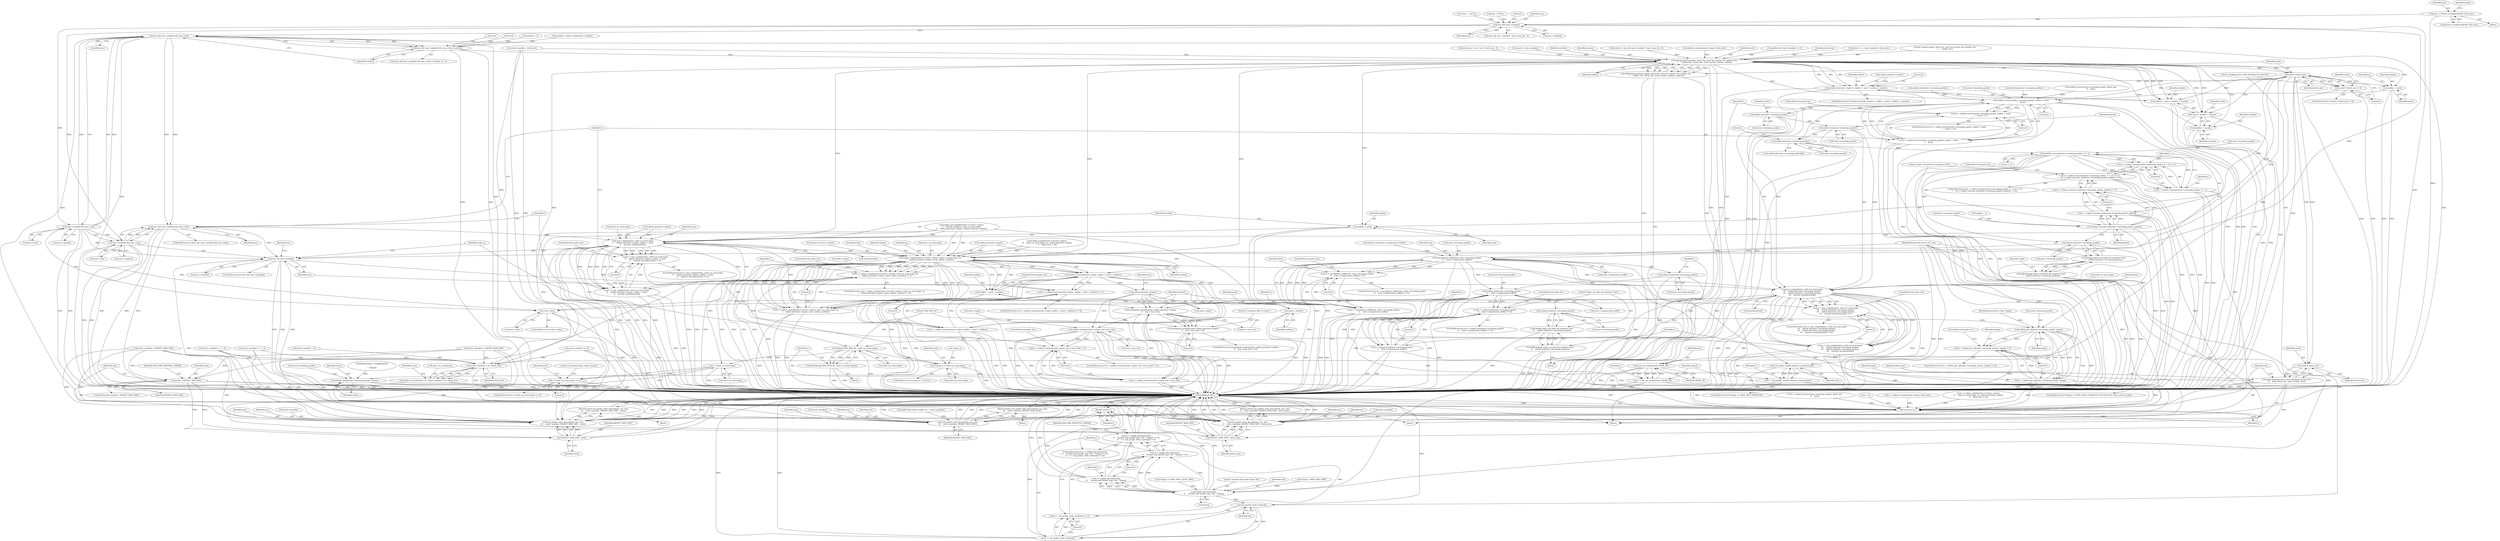 digraph "0_mindrot_2fecfd486bdba9f51b3a789277bb0733ca36e1c0@array" {
"1000177" [label="(Call,mac  = &state->newkeys[MODE_IN]->mac)"];
"1000212" [label="(Call,mac && mac->enabled)"];
"1000233" [label="(Call,mac && mac->enabled && mac->etm)"];
"1000232" [label="(Call,(mac && mac->enabled && mac->etm) || authlen)"];
"1000473" [label="(Call,debug(\"partial packet: block %d, need %d, maclen %d, authlen %d,\"\n\t    \" aadlen %d\", block_size, need, maclen, authlen, aadlen))"];
"1000472" [label="(Call,DBG(debug(\"partial packet: block %d, need %d, maclen %d, authlen %d,\"\n\t    \" aadlen %d\", block_size, need, maclen, authlen, aadlen)))"];
"1000482" [label="(Call,need % block_size)"];
"1000481" [label="(Call,need % block_size != 0)"];
"1000491" [label="(Call,need % block_size)"];
"1000487" [label="(Call,logit(\"padding error: need %d block %d mod %d\",\n\t\t    need, block_size, need % block_size))"];
"1000502" [label="(Call,PACKET_MAX_SIZE - block_size)"];
"1000495" [label="(Call,ssh_packet_start_discard(ssh, enc, mac,\n\t\t    state->packlen, PACKET_MAX_SIZE - block_size))"];
"1000494" [label="(Return,return ssh_packet_start_discard(ssh, enc, mac,\n\t\t    state->packlen, PACKET_MAX_SIZE - block_size);)"];
"1000506" [label="(Call,sshbuf_len(state->input) < aadlen + need + authlen + maclen)"];
"1000511" [label="(Call,aadlen + need + authlen + maclen)"];
"1000513" [label="(Call,need + authlen + maclen)"];
"1000543" [label="(Call,mac_compute(mac, state->p_read.seqnr,\n\t\t    sshbuf_ptr(state->input), aadlen + need,\n\t\t    macbuf, sizeof(macbuf)))"];
"1000540" [label="(Call,(r = mac_compute(mac, state->p_read.seqnr,\n\t\t    sshbuf_ptr(state->input), aadlen + need,\n\t\t    macbuf, sizeof(macbuf))) != 0)"];
"1000541" [label="(Call,r = mac_compute(mac, state->p_read.seqnr,\n\t\t    sshbuf_ptr(state->input), aadlen + need,\n\t\t    macbuf, sizeof(macbuf)))"];
"1000974" [label="(Return,return r;)"];
"1000581" [label="(Call,cipher_crypt(&state->receive_context, state->p_read.seqnr, cp,\n\t    sshbuf_ptr(state->input), need, aadlen, authlen))"];
"1000578" [label="(Call,(r = cipher_crypt(&state->receive_context, state->p_read.seqnr, cp,\n\t    sshbuf_ptr(state->input), need, aadlen, authlen)) != 0)"];
"1000579" [label="(Call,r = cipher_crypt(&state->receive_context, state->p_read.seqnr, cp,\n\t    sshbuf_ptr(state->input), need, aadlen, authlen))"];
"1000605" [label="(Call,sshbuf_consume(state->input, aadlen + need + authlen))"];
"1000602" [label="(Call,(r = sshbuf_consume(state->input, aadlen + need + authlen)) != 0)"];
"1000603" [label="(Call,r = sshbuf_consume(state->input, aadlen + need + authlen))"];
"1000656" [label="(Call,sshbuf_ptr(state->input))"];
"1000654" [label="(Call,timingsafe_bcmp(macbuf, sshbuf_ptr(state->input),\n\t\t    mac->mac_len))"];
"1000653" [label="(Call,timingsafe_bcmp(macbuf, sshbuf_ptr(state->input),\n\t\t    mac->mac_len) != 0)"];
"1000696" [label="(Call,sshbuf_consume(state->input, mac->mac_len))"];
"1000693" [label="(Call,(r = sshbuf_consume(state->input, mac->mac_len)) != 0)"];
"1000694" [label="(Call,r = sshbuf_consume(state->input, mac->mac_len))"];
"1000609" [label="(Call,aadlen + need + authlen)"];
"1000611" [label="(Call,need + authlen)"];
"1000632" [label="(Call,mac_compute(mac, state->p_read.seqnr,\n\t\t\t    sshbuf_ptr(state->incoming_packet),\n\t\t\t    sshbuf_len(state->incoming_packet),\n\t\t\t    macbuf, sizeof(macbuf)))"];
"1000629" [label="(Call,(r = mac_compute(mac, state->p_read.seqnr,\n\t\t\t    sshbuf_ptr(state->incoming_packet),\n\t\t\t    sshbuf_len(state->incoming_packet),\n\t\t\t    macbuf, sizeof(macbuf))) != 0)"];
"1000630" [label="(Call,r = mac_compute(mac, state->p_read.seqnr,\n\t\t\t    sshbuf_ptr(state->incoming_packet),\n\t\t\t    sshbuf_len(state->incoming_packet),\n\t\t\t    macbuf, sizeof(macbuf)))"];
"1000674" [label="(Call,ssh_packet_start_discard(ssh, enc, mac,\n\t\t\t    state->packlen, PACKET_MAX_SIZE - need))"];
"1000673" [label="(Return,return ssh_packet_start_discard(ssh, enc, mac,\n\t\t\t    state->packlen, PACKET_MAX_SIZE - need);)"];
"1000685" [label="(Call,debug(\"MAC #%d ok\", state->p_read.seqnr))"];
"1000684" [label="(Call,DBG(debug(\"MAC #%d ok\", state->p_read.seqnr)))"];
"1000709" [label="(Call,*seqnr_p = state->p_read.seqnr)"];
"1000719" [label="(Call,++state->p_read.seqnr)"];
"1000718" [label="(Call,++state->p_read.seqnr == 0)"];
"1000668" [label="(Call,need > PACKET_MAX_SIZE)"];
"1000681" [label="(Call,PACKET_MAX_SIZE - need)"];
"1000617" [label="(Call,mac && mac->enabled)"];
"1000554" [label="(Call,aadlen + need)"];
"1000566" [label="(Call,sshbuf_reserve(state->incoming_packet, aadlen + need,\n\t    &cp))"];
"1000563" [label="(Call,(r = sshbuf_reserve(state->incoming_packet, aadlen + need,\n\t    &cp)) != 0)"];
"1000564" [label="(Call,r = sshbuf_reserve(state->incoming_packet, aadlen + need,\n\t    &cp))"];
"1000639" [label="(Call,sshbuf_ptr(state->incoming_packet))"];
"1000643" [label="(Call,sshbuf_len(state->incoming_packet))"];
"1000773" [label="(Call,sshbuf_ptr(state->incoming_packet))"];
"1000812" [label="(Call,sshbuf_consume(state->incoming_packet, 4 + 1))"];
"1000809" [label="(Call,(r = sshbuf_consume(state->incoming_packet, 4 + 1)) != 0)"];
"1000808" [label="(Call,(r = sshbuf_consume(state->incoming_packet, 4 + 1)) != 0 ||\n\t    ((r = sshbuf_consume_end(state->incoming_packet, padlen)) != 0))"];
"1000810" [label="(Call,r = sshbuf_consume(state->incoming_packet, 4 + 1))"];
"1000823" [label="(Call,sshbuf_consume_end(state->incoming_packet, padlen))"];
"1000820" [label="(Call,(r = sshbuf_consume_end(state->incoming_packet, padlen)) != 0)"];
"1000821" [label="(Call,r = sshbuf_consume_end(state->incoming_packet, padlen))"];
"1000833" [label="(Call,sshbuf_len(state->incoming_packet))"];
"1000831" [label="(Call,debug(\"input: len before de-compress %zd\",\n\t    sshbuf_len(state->incoming_packet)))"];
"1000830" [label="(Call,DBG(debug(\"input: len before de-compress %zd\",\n\t    sshbuf_len(state->incoming_packet))))"];
"1000852" [label="(Call,uncompress_buffer(ssh, state->incoming_packet,\n\t\t    state->compression_buffer))"];
"1000849" [label="(Call,(r = uncompress_buffer(ssh, state->incoming_packet,\n\t\t    state->compression_buffer)) != 0)"];
"1000850" [label="(Call,r = uncompress_buffer(ssh, state->incoming_packet,\n\t\t    state->compression_buffer))"];
"1000862" [label="(Call,sshbuf_reset(state->incoming_packet))"];
"1000870" [label="(Call,sshbuf_putb(state->incoming_packet,\n\t\t    state->compression_buffer))"];
"1000867" [label="(Call,(r = sshbuf_putb(state->incoming_packet,\n\t\t    state->compression_buffer)) != 0)"];
"1000868" [label="(Call,r = sshbuf_putb(state->incoming_packet,\n\t\t    state->compression_buffer))"];
"1000882" [label="(Call,sshbuf_len(state->incoming_packet))"];
"1000880" [label="(Call,debug(\"input: len after de-compress %zd\",\n\t\t    sshbuf_len(state->incoming_packet)))"];
"1000879" [label="(Call,DBG(debug(\"input: len after de-compress %zd\",\n\t\t    sshbuf_len(state->incoming_packet))))"];
"1000890" [label="(Call,sshbuf_get_u8(state->incoming_packet, typep))"];
"1000887" [label="(Call,(r = sshbuf_get_u8(state->incoming_packet, typep)) != 0)"];
"1000888" [label="(Call,r = sshbuf_get_u8(state->incoming_packet, typep))"];
"1000963" [label="(Call,sshbuf_dump(state->incoming_packet, stderr))"];
"1000913" [label="(Call,sshpkt_disconnect(ssh,\n\t\t    \"Invalid ssh2 packet type: %d\", *typep))"];
"1000910" [label="(Call,(r = sshpkt_disconnect(ssh,\n\t\t    \"Invalid ssh2 packet type: %d\", *typep)) != 0)"];
"1000909" [label="(Call,(r = sshpkt_disconnect(ssh,\n\t\t    \"Invalid ssh2 packet type: %d\", *typep)) != 0 ||\n\t\t    (r = ssh_packet_write_wait(ssh)) != 0)"];
"1000911" [label="(Call,r = sshpkt_disconnect(ssh,\n\t\t    \"Invalid ssh2 packet type: %d\", *typep))"];
"1000925" [label="(Return,return r;)"];
"1000922" [label="(Call,ssh_packet_write_wait(ssh))"];
"1000919" [label="(Call,(r = ssh_packet_write_wait(ssh)) != 0)"];
"1000920" [label="(Call,r = ssh_packet_write_wait(ssh))"];
"1000936" [label="(Call,ssh_set_newkeys(ssh, MODE_IN))"];
"1000934" [label="(Call,r = ssh_set_newkeys(ssh, MODE_IN))"];
"1000952" [label="(Call,ssh_packet_enable_delayed_compress(ssh))"];
"1000950" [label="(Call,r = ssh_packet_enable_delayed_compress(ssh))"];
"1000570" [label="(Call,aadlen + need)"];
"1000752" [label="(Call,(state->packlen + 4) / block_size)"];
"1000746" [label="(Call,state->p_read.blocks += (state->packlen + 4) / block_size)"];
"1000515" [label="(Call,authlen + maclen)"];
"1000426" [label="(Call,ssh_packet_start_discard(ssh, enc, mac,\n\t\t\t    state->packlen, PACKET_MAX_SIZE))"];
"1000425" [label="(Return,return ssh_packet_start_discard(ssh, enc, mac,\n\t\t\t    state->packlen, PACKET_MAX_SIZE);)"];
"1000529" [label="(Call,mac && mac->enabled && mac->etm)"];
"1000235" [label="(Call,mac->enabled && mac->etm)"];
"1000531" [label="(Call,mac->enabled && mac->etm)"];
"1000624" [label="(Call,!mac->etm)"];
"1000883" [label="(Call,state->incoming_packet)"];
"1000484" [label="(Identifier,block_size)"];
"1000624" [label="(Call,!mac->etm)"];
"1000810" [label="(Call,r = sshbuf_consume(state->incoming_packet, 4 + 1))"];
"1000140" [label="(Call,*mac   = NULL)"];
"1000889" [label="(Identifier,r)"];
"1000613" [label="(Identifier,authlen)"];
"1000692" [label="(ControlStructure,if ((r = sshbuf_consume(state->input, mac->mac_len)) != 0))"];
"1000614" [label="(Literal,0)"];
"1000591" [label="(Identifier,cp)"];
"1000903" [label="(Call,*typep >= SSH2_MSG_LOCAL_MIN)"];
"1000111" [label="(MethodParameterIn,struct ssh *ssh)"];
"1000513" [label="(Call,need + authlen + maclen)"];
"1000824" [label="(Call,state->incoming_packet)"];
"1000831" [label="(Call,debug(\"input: len before de-compress %zd\",\n\t    sshbuf_len(state->incoming_packet)))"];
"1000345" [label="(Call,r = sshbuf_reserve(state->incoming_packet, block_size,\n\t\t    &cp))"];
"1000605" [label="(Call,sshbuf_consume(state->input, aadlen + need + authlen))"];
"1000586" [label="(Call,state->p_read.seqnr)"];
"1000610" [label="(Identifier,aadlen)"];
"1000719" [label="(Call,++state->p_read.seqnr)"];
"1000488" [label="(Literal,\"padding error: need %d block %d mod %d\")"];
"1000543" [label="(Call,mac_compute(mac, state->p_read.seqnr,\n\t\t    sshbuf_ptr(state->input), aadlen + need,\n\t\t    macbuf, sizeof(macbuf)))"];
"1000696" [label="(Call,sshbuf_consume(state->input, mac->mac_len))"];
"1000722" [label="(Identifier,state)"];
"1000579" [label="(Call,r = cipher_crypt(&state->receive_context, state->p_read.seqnr, cp,\n\t    sshbuf_ptr(state->input), need, aadlen, authlen))"];
"1000514" [label="(Identifier,need)"];
"1000951" [label="(Identifier,r)"];
"1000391" [label="(Call,state->packlen < 1 + 4)"];
"1000922" [label="(Call,ssh_packet_write_wait(ssh))"];
"1000555" [label="(Identifier,aadlen)"];
"1000952" [label="(Call,ssh_packet_enable_delayed_compress(ssh))"];
"1000772" [label="(Call,sshbuf_ptr(state->incoming_packet)[4])"];
"1000674" [label="(Call,ssh_packet_start_discard(ssh, enc, mac,\n\t\t\t    state->packlen, PACKET_MAX_SIZE - need))"];
"1000558" [label="(Call,sizeof(macbuf))"];
"1000783" [label="(Call,padlen < 4)"];
"1000936" [label="(Call,ssh_set_newkeys(ssh, MODE_IN))"];
"1000657" [label="(Call,state->input)"];
"1000717" [label="(ControlStructure,if (++state->p_read.seqnr == 0))"];
"1000532" [label="(Call,mac->enabled)"];
"1000489" [label="(Identifier,need)"];
"1000633" [label="(Identifier,mac)"];
"1000678" [label="(Call,state->packlen)"];
"1000725" [label="(Literal,0)"];
"1000823" [label="(Call,sshbuf_consume_end(state->incoming_packet, padlen))"];
"1000695" [label="(Identifier,r)"];
"1000896" [label="(ControlStructure,goto out;)"];
"1000565" [label="(Identifier,r)"];
"1000832" [label="(Literal,\"input: len before de-compress %zd\")"];
"1000504" [label="(Identifier,block_size)"];
"1000853" [label="(Identifier,ssh)"];
"1000206" [label="(Call,mac = NULL)"];
"1000494" [label="(Return,return ssh_packet_start_discard(ssh, enc, mac,\n\t\t    state->packlen, PACKET_MAX_SIZE - block_size);)"];
"1000498" [label="(Identifier,mac)"];
"1000580" [label="(Identifier,r)"];
"1000937" [label="(Identifier,ssh)"];
"1000718" [label="(Call,++state->p_read.seqnr == 0)"];
"1000758" [label="(Identifier,block_size)"];
"1000617" [label="(Call,mac && mac->enabled)"];
"1000928" [label="(Identifier,SSH_ERR_PROTOCOL_ERROR)"];
"1000664" [label="(Block,)"];
"1000611" [label="(Call,need + authlen)"];
"1000506" [label="(Call,sshbuf_len(state->input) < aadlen + need + authlen + maclen)"];
"1000693" [label="(Call,(r = sshbuf_consume(state->input, mac->mac_len)) != 0)"];
"1000816" [label="(Call,4 + 1)"];
"1000529" [label="(Call,mac && mac->enabled && mac->etm)"];
"1000480" [label="(ControlStructure,if (need % block_size != 0))"];
"1000681" [label="(Call,PACKET_MAX_SIZE - need)"];
"1000877" [label="(Literal,0)"];
"1000869" [label="(Identifier,r)"];
"1000871" [label="(Call,state->incoming_packet)"];
"1000895" [label="(Literal,0)"];
"1000667" [label="(ControlStructure,if (need > PACKET_MAX_SIZE))"];
"1000777" [label="(Literal,4)"];
"1000874" [label="(Call,state->compression_buffer)"];
"1000733" [label="(Identifier,state)"];
"1000632" [label="(Call,mac_compute(mac, state->p_read.seqnr,\n\t\t\t    sshbuf_ptr(state->incoming_packet),\n\t\t\t    sshbuf_len(state->incoming_packet),\n\t\t\t    macbuf, sizeof(macbuf)))"];
"1000290" [label="(Call,state->packlen > PACKET_MAX_SIZE)"];
"1000629" [label="(Call,(r = mac_compute(mac, state->p_read.seqnr,\n\t\t\t    sshbuf_ptr(state->incoming_packet),\n\t\t\t    sshbuf_len(state->incoming_packet),\n\t\t\t    macbuf, sizeof(macbuf))) != 0)"];
"1000663" [label="(Literal,0)"];
"1000574" [label="(Identifier,cp)"];
"1000429" [label="(Identifier,mac)"];
"1000753" [label="(Call,state->packlen + 4)"];
"1000677" [label="(Identifier,mac)"];
"1000521" [label="(Identifier,stderr)"];
"1000535" [label="(Call,mac->etm)"];
"1000915" [label="(Literal,\"Invalid ssh2 packet type: %d\")"];
"1000592" [label="(Call,sshbuf_ptr(state->input))"];
"1000822" [label="(Identifier,r)"];
"1000707" [label="(Identifier,seqnr_p)"];
"1000919" [label="(Call,(r = ssh_packet_write_wait(ssh)) != 0)"];
"1000179" [label="(Call,&state->newkeys[MODE_IN]->mac)"];
"1000854" [label="(Call,state->incoming_packet)"];
"1000244" [label="(Literal,0)"];
"1000811" [label="(Identifier,r)"];
"1000640" [label="(Call,state->incoming_packet)"];
"1000687" [label="(Call,state->p_read.seqnr)"];
"1000570" [label="(Call,aadlen + need)"];
"1000456" [label="(Call,need = state->packlen)"];
"1000813" [label="(Call,state->incoming_packet)"];
"1000478" [label="(Identifier,authlen)"];
"1000812" [label="(Call,sshbuf_consume(state->incoming_packet, 4 + 1))"];
"1000541" [label="(Call,r = mac_compute(mac, state->p_read.seqnr,\n\t\t    sshbuf_ptr(state->input), aadlen + need,\n\t\t    macbuf, sizeof(macbuf)))"];
"1000571" [label="(Identifier,aadlen)"];
"1000239" [label="(Call,mac->etm)"];
"1000886" [label="(ControlStructure,if ((r = sshbuf_get_u8(state->incoming_packet, typep)) != 0))"];
"1000880" [label="(Call,debug(\"input: len after de-compress %zd\",\n\t\t    sshbuf_len(state->incoming_packet)))"];
"1000567" [label="(Call,state->incoming_packet)"];
"1000828" [label="(Literal,0)"];
"1000684" [label="(Call,DBG(debug(\"MAC #%d ok\", state->p_read.seqnr)))"];
"1000477" [label="(Identifier,maclen)"];
"1000213" [label="(Identifier,mac)"];
"1000515" [label="(Call,authlen + maclen)"];
"1000502" [label="(Call,PACKET_MAX_SIZE - block_size)"];
"1000975" [label="(Identifier,r)"];
"1000581" [label="(Call,cipher_crypt(&state->receive_context, state->p_read.seqnr, cp,\n\t    sshbuf_ptr(state->input), need, aadlen, authlen))"];
"1000578" [label="(Call,(r = cipher_crypt(&state->receive_context, state->p_read.seqnr, cp,\n\t    sshbuf_ptr(state->input), need, aadlen, authlen)) != 0)"];
"1000848" [label="(ControlStructure,if ((r = uncompress_buffer(ssh, state->incoming_packet,\n\t\t    state->compression_buffer)) != 0))"];
"1000863" [label="(Call,state->incoming_packet)"];
"1000955" [label="(Call,r = 0)"];
"1000844" [label="(Call,sshbuf_reset(state->compression_buffer))"];
"1000916" [label="(Call,*typep)"];
"1000673" [label="(Return,return ssh_packet_start_discard(ssh, enc, mac,\n\t\t\t    state->packlen, PACKET_MAX_SIZE - need);)"];
"1000820" [label="(Call,(r = sshbuf_consume_end(state->incoming_packet, padlen)) != 0)"];
"1000232" [label="(Call,(mac && mac->enabled && mac->etm) || authlen)"];
"1000209" [label="(Call,maclen = mac && mac->enabled ? mac->mac_len : 0)"];
"1000670" [label="(Identifier,PACKET_MAX_SIZE)"];
"1000685" [label="(Call,debug(\"MAC #%d ok\", state->p_read.seqnr))"];
"1000220" [label="(Literal,0)"];
"1000473" [label="(Call,debug(\"partial packet: block %d, need %d, maclen %d, authlen %d,\"\n\t    \" aadlen %d\", block_size, need, maclen, authlen, aadlen))"];
"1000639" [label="(Call,sshbuf_ptr(state->incoming_packet))"];
"1000575" [label="(Literal,0)"];
"1000827" [label="(Identifier,padlen)"];
"1000430" [label="(Call,state->packlen)"];
"1000507" [label="(Call,sshbuf_len(state->input))"];
"1000550" [label="(Call,sshbuf_ptr(state->input))"];
"1000483" [label="(Identifier,need)"];
"1000438" [label="(Call,sshbuf_consume(state->input, block_size))"];
"1000654" [label="(Call,timingsafe_bcmp(macbuf, sshbuf_ptr(state->input),\n\t\t    mac->mac_len))"];
"1000694" [label="(Call,r = sshbuf_consume(state->input, mac->mac_len))"];
"1000882" [label="(Call,sshbuf_len(state->incoming_packet))"];
"1000704" [label="(ControlStructure,goto out;)"];
"1000545" [label="(Call,state->p_read.seqnr)"];
"1000660" [label="(Call,mac->mac_len)"];
"1000888" [label="(Call,r = sshbuf_get_u8(state->incoming_packet, typep))"];
"1000511" [label="(Call,aadlen + need + authlen + maclen)"];
"1000564" [label="(Call,r = sshbuf_reserve(state->incoming_packet, aadlen + need,\n\t    &cp))"];
"1000231" [label="(Call,(mac && mac->enabled && mac->etm) || authlen ? 4 : 0)"];
"1000509" [label="(Identifier,state)"];
"1000360" [label="(Call,cipher_crypt(&state->receive_context,\n\t\t    state->p_send.seqnr, cp, sshbuf_ptr(state->input),\n\t\t    block_size, 0, 0))"];
"1000562" [label="(ControlStructure,if ((r = sshbuf_reserve(state->incoming_packet, aadlen + need,\n\t    &cp)) != 0))"];
"1000476" [label="(Identifier,need)"];
"1000490" [label="(Identifier,block_size)"];
"1000852" [label="(Call,uncompress_buffer(ssh, state->incoming_packet,\n\t\t    state->compression_buffer))"];
"1000618" [label="(Identifier,mac)"];
"1000881" [label="(Literal,\"input: len after de-compress %zd\")"];
"1000467" [label="(Call,state->packlen - block_size)"];
"1000857" [label="(Call,state->compression_buffer)"];
"1000628" [label="(ControlStructure,if ((r = mac_compute(mac, state->p_read.seqnr,\n\t\t\t    sshbuf_ptr(state->incoming_packet),\n\t\t\t    sshbuf_len(state->incoming_packet),\n\t\t\t    macbuf, sizeof(macbuf))) != 0))"];
"1000131" [label="(Call,authlen = 0)"];
"1000864" [label="(Identifier,state)"];
"1000651" [label="(ControlStructure,goto out;)"];
"1000485" [label="(Literal,0)"];
"1000953" [label="(Identifier,ssh)"];
"1000911" [label="(Call,r = sshpkt_disconnect(ssh,\n\t\t    \"Invalid ssh2 packet type: %d\", *typep))"];
"1000178" [label="(Identifier,mac)"];
"1000540" [label="(Call,(r = mac_compute(mac, state->p_read.seqnr,\n\t\t    sshbuf_ptr(state->input), aadlen + need,\n\t\t    macbuf, sizeof(macbuf))) != 0)"];
"1000561" [label="(ControlStructure,goto out;)"];
"1000482" [label="(Call,need % block_size)"];
"1000890" [label="(Call,sshbuf_get_u8(state->incoming_packet, typep))"];
"1000599" [label="(Literal,0)"];
"1000686" [label="(Literal,\"MAC #%d ok\")"];
"1000676" [label="(Identifier,enc)"];
"1000926" [label="(Identifier,r)"];
"1000668" [label="(Call,need > PACKET_MAX_SIZE)"];
"1000246" [label="(Call,aadlen && state->packlen == 0)"];
"1000914" [label="(Identifier,ssh)"];
"1000705" [label="(ControlStructure,if (seqnr_p != NULL))"];
"1000839" [label="(Identifier,comp)"];
"1000177" [label="(Call,mac  = &state->newkeys[MODE_IN]->mac)"];
"1000497" [label="(Identifier,enc)"];
"1000879" [label="(Call,DBG(debug(\"input: len after de-compress %zd\",\n\t\t    sshbuf_len(state->incoming_packet))))"];
"1000967" [label="(Identifier,stderr)"];
"1000850" [label="(Call,r = uncompress_buffer(ssh, state->incoming_packet,\n\t\t    state->compression_buffer))"];
"1000861" [label="(ControlStructure,goto out;)"];
"1000486" [label="(Block,)"];
"1000746" [label="(Call,state->p_read.blocks += (state->packlen + 4) / block_size)"];
"1000720" [label="(Call,state->p_read.seqnr)"];
"1000560" [label="(Literal,0)"];
"1000212" [label="(Call,mac && mac->enabled)"];
"1000236" [label="(Call,mac->enabled)"];
"1000920" [label="(Call,r = ssh_packet_write_wait(ssh))"];
"1000114" [label="(Block,)"];
"1000867" [label="(Call,(r = sshbuf_putb(state->incoming_packet,\n\t\t    state->compression_buffer)) != 0)"];
"1000166" [label="(Block,)"];
"1000808" [label="(Call,(r = sshbuf_consume(state->incoming_packet, 4 + 1)) != 0 ||\n\t    ((r = sshbuf_consume_end(state->incoming_packet, padlen)) != 0))"];
"1000385" [label="(Call,sshbuf_ptr(state->incoming_packet))"];
"1000833" [label="(Call,sshbuf_len(state->incoming_packet))"];
"1000963" [label="(Call,sshbuf_dump(state->incoming_packet, stderr))"];
"1000918" [label="(Literal,0)"];
"1000762" [label="(Identifier,state)"];
"1000929" [label="(ControlStructure,if (*typep == SSH2_MSG_NEWKEYS))"];
"1000661" [label="(Identifier,mac)"];
"1000516" [label="(Identifier,authlen)"];
"1000891" [label="(Call,state->incoming_packet)"];
"1000512" [label="(Identifier,aadlen)"];
"1000774" [label="(Call,state->incoming_packet)"];
"1000475" [label="(Identifier,block_size)"];
"1000913" [label="(Call,sshpkt_disconnect(ssh,\n\t\t    \"Invalid ssh2 packet type: %d\", *typep))"];
"1000652" [label="(ControlStructure,if (timingsafe_bcmp(macbuf, sshbuf_ptr(state->input),\n\t\t    mac->mac_len) != 0))"];
"1000899" [label="(Call,*typep < SSH2_MSG_MIN)"];
"1000557" [label="(Identifier,macbuf)"];
"1000683" [label="(Identifier,need)"];
"1000199" [label="(Call,authlen = cipher_authlen(enc->cipher))"];
"1000234" [label="(Identifier,mac)"];
"1000188" [label="(Identifier,comp)"];
"1000666" [label="(Literal,\"Corrupted MAC on input.\")"];
"1000921" [label="(Identifier,r)"];
"1000925" [label="(Return,return r;)"];
"1000563" [label="(Call,(r = sshbuf_reserve(state->incoming_packet, aadlen + need,\n\t    &cp)) != 0)"];
"1000283" [label="(Call,state->packlen < 1 + 4)"];
"1000554" [label="(Call,aadlen + need)"];
"1000860" [label="(Literal,0)"];
"1000539" [label="(ControlStructure,if ((r = mac_compute(mac, state->p_read.seqnr,\n\t\t    sshbuf_ptr(state->input), aadlen + need,\n\t\t    macbuf, sizeof(macbuf))) != 0))"];
"1000634" [label="(Call,state->p_read.seqnr)"];
"1000870" [label="(Call,sshbuf_putb(state->incoming_packet,\n\t\t    state->compression_buffer))"];
"1000598" [label="(Identifier,authlen)"];
"1000347" [label="(Call,sshbuf_reserve(state->incoming_packet, block_size,\n\t\t    &cp))"];
"1000493" [label="(Identifier,block_size)"];
"1000645" [label="(Identifier,state)"];
"1000495" [label="(Call,ssh_packet_start_discard(ssh, enc, mac,\n\t\t    state->packlen, PACKET_MAX_SIZE - block_size))"];
"1000601" [label="(ControlStructure,if ((r = sshbuf_consume(state->input, aadlen + need + authlen)) != 0))"];
"1000530" [label="(Identifier,mac)"];
"1000211" [label="(Call,mac && mac->enabled ? mac->mac_len : 0)"];
"1000425" [label="(Return,return ssh_packet_start_discard(ssh, enc, mac,\n\t\t\t    state->packlen, PACKET_MAX_SIZE);)"];
"1000648" [label="(Call,sizeof(macbuf))"];
"1000433" [label="(Identifier,PACKET_MAX_SIZE)"];
"1000878" [label="(ControlStructure,goto out;)"];
"1000964" [label="(Call,state->incoming_packet)"];
"1000974" [label="(Return,return r;)"];
"1000653" [label="(Call,timingsafe_bcmp(macbuf, sshbuf_ptr(state->input),\n\t\t    mac->mac_len) != 0)"];
"1000428" [label="(Identifier,enc)"];
"1000556" [label="(Identifier,need)"];
"1000851" [label="(Identifier,r)"];
"1000894" [label="(Identifier,typep)"];
"1000912" [label="(Identifier,r)"];
"1000923" [label="(Identifier,ssh)"];
"1000436" [label="(Call,r = sshbuf_consume(state->input, block_size))"];
"1000622" [label="(Block,)"];
"1000675" [label="(Identifier,ssh)"];
"1000807" [label="(ControlStructure,if ((r = sshbuf_consume(state->incoming_packet, 4 + 1)) != 0 ||\n\t    ((r = sshbuf_consume_end(state->incoming_packet, padlen)) != 0)))"];
"1000517" [label="(Identifier,maclen)"];
"1000655" [label="(Identifier,macbuf)"];
"1000606" [label="(Call,state->input)"];
"1000934" [label="(Call,r = ssh_set_newkeys(ssh, MODE_IN))"];
"1000643" [label="(Call,sshbuf_len(state->incoming_packet))"];
"1000398" [label="(Call,state->packlen > PACKET_MAX_SIZE)"];
"1000862" [label="(Call,sshbuf_reset(state->incoming_packet))"];
"1000970" [label="(Identifier,state)"];
"1000924" [label="(Literal,0)"];
"1000505" [label="(ControlStructure,if (sshbuf_len(state->input) < aadlen + need + authlen + maclen))"];
"1000830" [label="(Call,DBG(debug(\"input: len before de-compress %zd\",\n\t    sshbuf_len(state->incoming_packet))))"];
"1000218" [label="(Identifier,mac)"];
"1000625" [label="(Call,mac->etm)"];
"1000481" [label="(Call,need % block_size != 0)"];
"1000887" [label="(Call,(r = sshbuf_get_u8(state->incoming_packet, typep)) != 0)"];
"1000697" [label="(Call,state->input)"];
"1000566" [label="(Call,sshbuf_reserve(state->incoming_packet, aadlen + need,\n\t    &cp))"];
"1000710" [label="(Call,*seqnr_p)"];
"1000235" [label="(Call,mac->enabled && mac->etm)"];
"1000909" [label="(Call,(r = sshpkt_disconnect(ssh,\n\t\t    \"Invalid ssh2 packet type: %d\", *typep)) != 0 ||\n\t\t    (r = ssh_packet_write_wait(ssh)) != 0)"];
"1000472" [label="(Call,DBG(debug(\"partial packet: block %d, need %d, maclen %d, authlen %d,\"\n\t    \" aadlen %d\", block_size, need, maclen, authlen, aadlen)))"];
"1000672" [label="(Identifier,SSH_ERR_INTERNAL_ERROR)"];
"1000572" [label="(Identifier,need)"];
"1000959" [label="(Identifier,stderr)"];
"1000112" [label="(MethodParameterIn,u_char *typep)"];
"1000644" [label="(Call,state->incoming_packet)"];
"1000427" [label="(Identifier,ssh)"];
"1000809" [label="(Call,(r = sshbuf_consume(state->incoming_packet, 4 + 1)) != 0)"];
"1000318" [label="(Call,sshbuf_reset(state->incoming_packet))"];
"1000544" [label="(Identifier,mac)"];
"1000821" [label="(Call,r = sshbuf_consume_end(state->incoming_packet, padlen))"];
"1000576" [label="(ControlStructure,goto out;)"];
"1000615" [label="(ControlStructure,goto out;)"];
"1000700" [label="(Call,mac->mac_len)"];
"1000519" [label="(Literal,0)"];
"1000938" [label="(Identifier,MODE_IN)"];
"1000868" [label="(Call,r = sshbuf_putb(state->incoming_packet,\n\t\t    state->compression_buffer))"];
"1000602" [label="(Call,(r = sshbuf_consume(state->input, aadlen + need + authlen)) != 0)"];
"1000669" [label="(Identifier,need)"];
"1000242" [label="(Identifier,authlen)"];
"1000712" [label="(Call,state->p_read.seqnr)"];
"1000491" [label="(Call,need % block_size)"];
"1000650" [label="(Literal,0)"];
"1000233" [label="(Call,mac && mac->enabled && mac->etm)"];
"1000542" [label="(Identifier,r)"];
"1000324" [label="(Call,state->packlen == 0)"];
"1000582" [label="(Call,&state->receive_context)"];
"1000910" [label="(Call,(r = sshpkt_disconnect(ssh,\n\t\t    \"Invalid ssh2 packet type: %d\", *typep)) != 0)"];
"1000463" [label="(Call,need = 4 + state->packlen - block_size)"];
"1000214" [label="(Call,mac->enabled)"];
"1000474" [label="(Literal,\"partial packet: block %d, need %d, maclen %d, authlen %d,\"\n\t    \" aadlen %d\")"];
"1000256" [label="(Call,cipher_get_length(&state->receive_context,\n\t\t    &state->packlen, state->p_read.seqnr,\n\t\t    sshbuf_ptr(state->input), sshbuf_len(state->input)))"];
"1000727" [label="(Literal,\"incoming seqnr wraps around\")"];
"1000612" [label="(Identifier,need)"];
"1000499" [label="(Call,state->packlen)"];
"1000631" [label="(Identifier,r)"];
"1000682" [label="(Identifier,PACKET_MAX_SIZE)"];
"1000600" [label="(ControlStructure,goto out;)"];
"1000503" [label="(Identifier,PACKET_MAX_SIZE)"];
"1000426" [label="(Call,ssh_packet_start_discard(ssh, enc, mac,\n\t\t\t    state->packlen, PACKET_MAX_SIZE))"];
"1000834" [label="(Call,state->incoming_packet)"];
"1000935" [label="(Identifier,r)"];
"1000656" [label="(Call,sshbuf_ptr(state->input))"];
"1000703" [label="(Literal,0)"];
"1000843" [label="(Block,)"];
"1000829" [label="(ControlStructure,goto out;)"];
"1000619" [label="(Call,mac->enabled)"];
"1000630" [label="(Call,r = mac_compute(mac, state->p_read.seqnr,\n\t\t\t    sshbuf_ptr(state->incoming_packet),\n\t\t\t    sshbuf_len(state->incoming_packet),\n\t\t\t    macbuf, sizeof(macbuf)))"];
"1000496" [label="(Identifier,ssh)"];
"1000577" [label="(ControlStructure,if ((r = cipher_crypt(&state->receive_context, state->p_read.seqnr, cp,\n\t    sshbuf_ptr(state->input), need, aadlen, authlen)) != 0))"];
"1000819" [label="(Literal,0)"];
"1000626" [label="(Identifier,mac)"];
"1000492" [label="(Identifier,need)"];
"1000479" [label="(Identifier,aadlen)"];
"1000604" [label="(Identifier,r)"];
"1000849" [label="(Call,(r = uncompress_buffer(ssh, state->incoming_packet,\n\t\t    state->compression_buffer)) != 0)"];
"1000487" [label="(Call,logit(\"padding error: need %d block %d mod %d\",\n\t\t    need, block_size, need % block_size))"];
"1000403" [label="(Block,)"];
"1000623" [label="(ControlStructure,if (!mac->etm))"];
"1000243" [label="(Literal,4)"];
"1000866" [label="(ControlStructure,if ((r = sshbuf_putb(state->incoming_packet,\n\t\t    state->compression_buffer)) != 0))"];
"1000603" [label="(Call,r = sshbuf_consume(state->input, aadlen + need + authlen))"];
"1000950" [label="(Call,r = ssh_packet_enable_delayed_compress(ssh))"];
"1000531" [label="(Call,mac->enabled && mac->etm)"];
"1000609" [label="(Call,aadlen + need + authlen)"];
"1000528" [label="(ControlStructure,if (mac && mac->enabled && mac->etm))"];
"1000752" [label="(Call,(state->packlen + 4) / block_size)"];
"1000596" [label="(Identifier,need)"];
"1000958" [label="(Call,fprintf(stderr, \"read/plain[%d]:\r\n\", *typep))"];
"1000647" [label="(Identifier,macbuf)"];
"1000901" [label="(Identifier,typep)"];
"1000597" [label="(Identifier,aadlen)"];
"1000221" [label="(Call,block_size = enc ? enc->block_size : 8)"];
"1000573" [label="(Call,&cp)"];
"1000747" [label="(Call,state->p_read.blocks)"];
"1000940" [label="(ControlStructure,if (*typep == SSH2_MSG_USERAUTH_SUCCESS && !state->server_side))"];
"1000976" [label="(MethodReturn,RET)"];
"1000908" [label="(ControlStructure,if ((r = sshpkt_disconnect(ssh,\n\t\t    \"Invalid ssh2 packet type: %d\", *typep)) != 0 ||\n\t\t    (r = ssh_packet_write_wait(ssh)) != 0))"];
"1000420" [label="(Call,logit(\"Bad packet length %u.\", state->packlen))"];
"1000773" [label="(Call,sshbuf_ptr(state->incoming_packet))"];
"1000616" [label="(ControlStructure,if (mac && mac->enabled))"];
"1000709" [label="(Call,*seqnr_p = state->p_read.seqnr)"];
"1000358" [label="(Call,r = cipher_crypt(&state->receive_context,\n\t\t    state->p_send.seqnr, cp, sshbuf_ptr(state->input),\n\t\t    block_size, 0, 0))"];
"1000177" -> "1000166"  [label="AST: "];
"1000177" -> "1000179"  [label="CFG: "];
"1000178" -> "1000177"  [label="AST: "];
"1000179" -> "1000177"  [label="AST: "];
"1000188" -> "1000177"  [label="CFG: "];
"1000177" -> "1000976"  [label="DDG: "];
"1000177" -> "1000212"  [label="DDG: "];
"1000212" -> "1000211"  [label="AST: "];
"1000212" -> "1000213"  [label="CFG: "];
"1000212" -> "1000214"  [label="CFG: "];
"1000213" -> "1000212"  [label="AST: "];
"1000214" -> "1000212"  [label="AST: "];
"1000218" -> "1000212"  [label="CFG: "];
"1000220" -> "1000212"  [label="CFG: "];
"1000212" -> "1000976"  [label="DDG: "];
"1000140" -> "1000212"  [label="DDG: "];
"1000206" -> "1000212"  [label="DDG: "];
"1000212" -> "1000233"  [label="DDG: "];
"1000212" -> "1000235"  [label="DDG: "];
"1000212" -> "1000531"  [label="DDG: "];
"1000212" -> "1000617"  [label="DDG: "];
"1000233" -> "1000232"  [label="AST: "];
"1000233" -> "1000234"  [label="CFG: "];
"1000233" -> "1000235"  [label="CFG: "];
"1000234" -> "1000233"  [label="AST: "];
"1000235" -> "1000233"  [label="AST: "];
"1000242" -> "1000233"  [label="CFG: "];
"1000232" -> "1000233"  [label="CFG: "];
"1000233" -> "1000976"  [label="DDG: "];
"1000233" -> "1000976"  [label="DDG: "];
"1000233" -> "1000232"  [label="DDG: "];
"1000233" -> "1000232"  [label="DDG: "];
"1000235" -> "1000233"  [label="DDG: "];
"1000235" -> "1000233"  [label="DDG: "];
"1000233" -> "1000426"  [label="DDG: "];
"1000233" -> "1000495"  [label="DDG: "];
"1000233" -> "1000529"  [label="DDG: "];
"1000233" -> "1000529"  [label="DDG: "];
"1000232" -> "1000231"  [label="AST: "];
"1000232" -> "1000242"  [label="CFG: "];
"1000242" -> "1000232"  [label="AST: "];
"1000243" -> "1000232"  [label="CFG: "];
"1000244" -> "1000232"  [label="CFG: "];
"1000232" -> "1000976"  [label="DDG: "];
"1000232" -> "1000976"  [label="DDG: "];
"1000199" -> "1000232"  [label="DDG: "];
"1000131" -> "1000232"  [label="DDG: "];
"1000232" -> "1000473"  [label="DDG: "];
"1000473" -> "1000472"  [label="AST: "];
"1000473" -> "1000479"  [label="CFG: "];
"1000474" -> "1000473"  [label="AST: "];
"1000475" -> "1000473"  [label="AST: "];
"1000476" -> "1000473"  [label="AST: "];
"1000477" -> "1000473"  [label="AST: "];
"1000478" -> "1000473"  [label="AST: "];
"1000479" -> "1000473"  [label="AST: "];
"1000472" -> "1000473"  [label="CFG: "];
"1000473" -> "1000976"  [label="DDG: "];
"1000473" -> "1000976"  [label="DDG: "];
"1000473" -> "1000976"  [label="DDG: "];
"1000473" -> "1000472"  [label="DDG: "];
"1000473" -> "1000472"  [label="DDG: "];
"1000473" -> "1000472"  [label="DDG: "];
"1000473" -> "1000472"  [label="DDG: "];
"1000473" -> "1000472"  [label="DDG: "];
"1000473" -> "1000472"  [label="DDG: "];
"1000438" -> "1000473"  [label="DDG: "];
"1000221" -> "1000473"  [label="DDG: "];
"1000467" -> "1000473"  [label="DDG: "];
"1000456" -> "1000473"  [label="DDG: "];
"1000463" -> "1000473"  [label="DDG: "];
"1000209" -> "1000473"  [label="DDG: "];
"1000246" -> "1000473"  [label="DDG: "];
"1000473" -> "1000482"  [label="DDG: "];
"1000473" -> "1000482"  [label="DDG: "];
"1000473" -> "1000506"  [label="DDG: "];
"1000473" -> "1000506"  [label="DDG: "];
"1000473" -> "1000506"  [label="DDG: "];
"1000473" -> "1000511"  [label="DDG: "];
"1000473" -> "1000511"  [label="DDG: "];
"1000473" -> "1000511"  [label="DDG: "];
"1000473" -> "1000513"  [label="DDG: "];
"1000473" -> "1000513"  [label="DDG: "];
"1000473" -> "1000515"  [label="DDG: "];
"1000473" -> "1000515"  [label="DDG: "];
"1000473" -> "1000543"  [label="DDG: "];
"1000473" -> "1000554"  [label="DDG: "];
"1000473" -> "1000566"  [label="DDG: "];
"1000473" -> "1000570"  [label="DDG: "];
"1000473" -> "1000581"  [label="DDG: "];
"1000473" -> "1000581"  [label="DDG: "];
"1000472" -> "1000114"  [label="AST: "];
"1000483" -> "1000472"  [label="CFG: "];
"1000472" -> "1000976"  [label="DDG: "];
"1000472" -> "1000976"  [label="DDG: "];
"1000482" -> "1000481"  [label="AST: "];
"1000482" -> "1000484"  [label="CFG: "];
"1000483" -> "1000482"  [label="AST: "];
"1000484" -> "1000482"  [label="AST: "];
"1000485" -> "1000482"  [label="CFG: "];
"1000482" -> "1000976"  [label="DDG: "];
"1000482" -> "1000481"  [label="DDG: "];
"1000482" -> "1000481"  [label="DDG: "];
"1000482" -> "1000491"  [label="DDG: "];
"1000482" -> "1000491"  [label="DDG: "];
"1000482" -> "1000506"  [label="DDG: "];
"1000482" -> "1000511"  [label="DDG: "];
"1000482" -> "1000513"  [label="DDG: "];
"1000482" -> "1000543"  [label="DDG: "];
"1000482" -> "1000554"  [label="DDG: "];
"1000482" -> "1000566"  [label="DDG: "];
"1000482" -> "1000570"  [label="DDG: "];
"1000482" -> "1000581"  [label="DDG: "];
"1000482" -> "1000752"  [label="DDG: "];
"1000481" -> "1000480"  [label="AST: "];
"1000481" -> "1000485"  [label="CFG: "];
"1000485" -> "1000481"  [label="AST: "];
"1000488" -> "1000481"  [label="CFG: "];
"1000509" -> "1000481"  [label="CFG: "];
"1000481" -> "1000976"  [label="DDG: "];
"1000481" -> "1000976"  [label="DDG: "];
"1000491" -> "1000487"  [label="AST: "];
"1000491" -> "1000493"  [label="CFG: "];
"1000492" -> "1000491"  [label="AST: "];
"1000493" -> "1000491"  [label="AST: "];
"1000487" -> "1000491"  [label="CFG: "];
"1000491" -> "1000487"  [label="DDG: "];
"1000491" -> "1000487"  [label="DDG: "];
"1000487" -> "1000486"  [label="AST: "];
"1000488" -> "1000487"  [label="AST: "];
"1000489" -> "1000487"  [label="AST: "];
"1000490" -> "1000487"  [label="AST: "];
"1000496" -> "1000487"  [label="CFG: "];
"1000487" -> "1000976"  [label="DDG: "];
"1000487" -> "1000976"  [label="DDG: "];
"1000487" -> "1000976"  [label="DDG: "];
"1000487" -> "1000502"  [label="DDG: "];
"1000502" -> "1000495"  [label="AST: "];
"1000502" -> "1000504"  [label="CFG: "];
"1000503" -> "1000502"  [label="AST: "];
"1000504" -> "1000502"  [label="AST: "];
"1000495" -> "1000502"  [label="CFG: "];
"1000502" -> "1000976"  [label="DDG: "];
"1000502" -> "1000976"  [label="DDG: "];
"1000502" -> "1000495"  [label="DDG: "];
"1000502" -> "1000495"  [label="DDG: "];
"1000290" -> "1000502"  [label="DDG: "];
"1000398" -> "1000502"  [label="DDG: "];
"1000495" -> "1000494"  [label="AST: "];
"1000496" -> "1000495"  [label="AST: "];
"1000497" -> "1000495"  [label="AST: "];
"1000498" -> "1000495"  [label="AST: "];
"1000499" -> "1000495"  [label="AST: "];
"1000494" -> "1000495"  [label="CFG: "];
"1000495" -> "1000976"  [label="DDG: "];
"1000495" -> "1000976"  [label="DDG: "];
"1000495" -> "1000976"  [label="DDG: "];
"1000495" -> "1000976"  [label="DDG: "];
"1000495" -> "1000976"  [label="DDG: "];
"1000495" -> "1000976"  [label="DDG: "];
"1000495" -> "1000494"  [label="DDG: "];
"1000111" -> "1000495"  [label="DDG: "];
"1000467" -> "1000495"  [label="DDG: "];
"1000256" -> "1000495"  [label="DDG: "];
"1000290" -> "1000495"  [label="DDG: "];
"1000283" -> "1000495"  [label="DDG: "];
"1000391" -> "1000495"  [label="DDG: "];
"1000324" -> "1000495"  [label="DDG: "];
"1000398" -> "1000495"  [label="DDG: "];
"1000494" -> "1000486"  [label="AST: "];
"1000976" -> "1000494"  [label="CFG: "];
"1000494" -> "1000976"  [label="DDG: "];
"1000506" -> "1000505"  [label="AST: "];
"1000506" -> "1000511"  [label="CFG: "];
"1000507" -> "1000506"  [label="AST: "];
"1000511" -> "1000506"  [label="AST: "];
"1000519" -> "1000506"  [label="CFG: "];
"1000521" -> "1000506"  [label="CFG: "];
"1000506" -> "1000976"  [label="DDG: "];
"1000506" -> "1000976"  [label="DDG: "];
"1000506" -> "1000976"  [label="DDG: "];
"1000507" -> "1000506"  [label="DDG: "];
"1000511" -> "1000513"  [label="CFG: "];
"1000512" -> "1000511"  [label="AST: "];
"1000513" -> "1000511"  [label="AST: "];
"1000511" -> "1000976"  [label="DDG: "];
"1000511" -> "1000976"  [label="DDG: "];
"1000513" -> "1000515"  [label="CFG: "];
"1000514" -> "1000513"  [label="AST: "];
"1000515" -> "1000513"  [label="AST: "];
"1000513" -> "1000976"  [label="DDG: "];
"1000513" -> "1000976"  [label="DDG: "];
"1000543" -> "1000541"  [label="AST: "];
"1000543" -> "1000558"  [label="CFG: "];
"1000544" -> "1000543"  [label="AST: "];
"1000545" -> "1000543"  [label="AST: "];
"1000550" -> "1000543"  [label="AST: "];
"1000554" -> "1000543"  [label="AST: "];
"1000557" -> "1000543"  [label="AST: "];
"1000558" -> "1000543"  [label="AST: "];
"1000541" -> "1000543"  [label="CFG: "];
"1000543" -> "1000976"  [label="DDG: "];
"1000543" -> "1000976"  [label="DDG: "];
"1000543" -> "1000976"  [label="DDG: "];
"1000543" -> "1000976"  [label="DDG: "];
"1000543" -> "1000976"  [label="DDG: "];
"1000543" -> "1000540"  [label="DDG: "];
"1000543" -> "1000540"  [label="DDG: "];
"1000543" -> "1000540"  [label="DDG: "];
"1000543" -> "1000540"  [label="DDG: "];
"1000543" -> "1000540"  [label="DDG: "];
"1000543" -> "1000541"  [label="DDG: "];
"1000543" -> "1000541"  [label="DDG: "];
"1000543" -> "1000541"  [label="DDG: "];
"1000543" -> "1000541"  [label="DDG: "];
"1000543" -> "1000541"  [label="DDG: "];
"1000529" -> "1000543"  [label="DDG: "];
"1000256" -> "1000543"  [label="DDG: "];
"1000550" -> "1000543"  [label="DDG: "];
"1000543" -> "1000581"  [label="DDG: "];
"1000543" -> "1000617"  [label="DDG: "];
"1000543" -> "1000654"  [label="DDG: "];
"1000540" -> "1000539"  [label="AST: "];
"1000540" -> "1000560"  [label="CFG: "];
"1000541" -> "1000540"  [label="AST: "];
"1000560" -> "1000540"  [label="AST: "];
"1000561" -> "1000540"  [label="CFG: "];
"1000565" -> "1000540"  [label="CFG: "];
"1000540" -> "1000976"  [label="DDG: "];
"1000541" -> "1000540"  [label="DDG: "];
"1000542" -> "1000541"  [label="AST: "];
"1000560" -> "1000541"  [label="CFG: "];
"1000541" -> "1000976"  [label="DDG: "];
"1000541" -> "1000976"  [label="DDG: "];
"1000541" -> "1000974"  [label="DDG: "];
"1000974" -> "1000114"  [label="AST: "];
"1000974" -> "1000975"  [label="CFG: "];
"1000975" -> "1000974"  [label="AST: "];
"1000976" -> "1000974"  [label="CFG: "];
"1000974" -> "1000976"  [label="DDG: "];
"1000975" -> "1000974"  [label="DDG: "];
"1000850" -> "1000974"  [label="DDG: "];
"1000579" -> "1000974"  [label="DDG: "];
"1000694" -> "1000974"  [label="DDG: "];
"1000934" -> "1000974"  [label="DDG: "];
"1000436" -> "1000974"  [label="DDG: "];
"1000630" -> "1000974"  [label="DDG: "];
"1000603" -> "1000974"  [label="DDG: "];
"1000810" -> "1000974"  [label="DDG: "];
"1000821" -> "1000974"  [label="DDG: "];
"1000345" -> "1000974"  [label="DDG: "];
"1000950" -> "1000974"  [label="DDG: "];
"1000564" -> "1000974"  [label="DDG: "];
"1000955" -> "1000974"  [label="DDG: "];
"1000888" -> "1000974"  [label="DDG: "];
"1000868" -> "1000974"  [label="DDG: "];
"1000358" -> "1000974"  [label="DDG: "];
"1000581" -> "1000579"  [label="AST: "];
"1000581" -> "1000598"  [label="CFG: "];
"1000582" -> "1000581"  [label="AST: "];
"1000586" -> "1000581"  [label="AST: "];
"1000591" -> "1000581"  [label="AST: "];
"1000592" -> "1000581"  [label="AST: "];
"1000596" -> "1000581"  [label="AST: "];
"1000597" -> "1000581"  [label="AST: "];
"1000598" -> "1000581"  [label="AST: "];
"1000579" -> "1000581"  [label="CFG: "];
"1000581" -> "1000976"  [label="DDG: "];
"1000581" -> "1000976"  [label="DDG: "];
"1000581" -> "1000976"  [label="DDG: "];
"1000581" -> "1000976"  [label="DDG: "];
"1000581" -> "1000976"  [label="DDG: "];
"1000581" -> "1000976"  [label="DDG: "];
"1000581" -> "1000976"  [label="DDG: "];
"1000581" -> "1000578"  [label="DDG: "];
"1000581" -> "1000578"  [label="DDG: "];
"1000581" -> "1000578"  [label="DDG: "];
"1000581" -> "1000578"  [label="DDG: "];
"1000581" -> "1000578"  [label="DDG: "];
"1000581" -> "1000578"  [label="DDG: "];
"1000581" -> "1000578"  [label="DDG: "];
"1000581" -> "1000579"  [label="DDG: "];
"1000581" -> "1000579"  [label="DDG: "];
"1000581" -> "1000579"  [label="DDG: "];
"1000581" -> "1000579"  [label="DDG: "];
"1000581" -> "1000579"  [label="DDG: "];
"1000581" -> "1000579"  [label="DDG: "];
"1000581" -> "1000579"  [label="DDG: "];
"1000360" -> "1000581"  [label="DDG: "];
"1000360" -> "1000581"  [label="DDG: "];
"1000256" -> "1000581"  [label="DDG: "];
"1000256" -> "1000581"  [label="DDG: "];
"1000592" -> "1000581"  [label="DDG: "];
"1000581" -> "1000605"  [label="DDG: "];
"1000581" -> "1000605"  [label="DDG: "];
"1000581" -> "1000605"  [label="DDG: "];
"1000581" -> "1000609"  [label="DDG: "];
"1000581" -> "1000609"  [label="DDG: "];
"1000581" -> "1000609"  [label="DDG: "];
"1000581" -> "1000611"  [label="DDG: "];
"1000581" -> "1000611"  [label="DDG: "];
"1000581" -> "1000632"  [label="DDG: "];
"1000581" -> "1000668"  [label="DDG: "];
"1000581" -> "1000685"  [label="DDG: "];
"1000581" -> "1000709"  [label="DDG: "];
"1000581" -> "1000719"  [label="DDG: "];
"1000578" -> "1000577"  [label="AST: "];
"1000578" -> "1000599"  [label="CFG: "];
"1000579" -> "1000578"  [label="AST: "];
"1000599" -> "1000578"  [label="AST: "];
"1000600" -> "1000578"  [label="CFG: "];
"1000604" -> "1000578"  [label="CFG: "];
"1000578" -> "1000976"  [label="DDG: "];
"1000579" -> "1000578"  [label="DDG: "];
"1000580" -> "1000579"  [label="AST: "];
"1000599" -> "1000579"  [label="CFG: "];
"1000579" -> "1000976"  [label="DDG: "];
"1000579" -> "1000976"  [label="DDG: "];
"1000605" -> "1000603"  [label="AST: "];
"1000605" -> "1000609"  [label="CFG: "];
"1000606" -> "1000605"  [label="AST: "];
"1000609" -> "1000605"  [label="AST: "];
"1000603" -> "1000605"  [label="CFG: "];
"1000605" -> "1000976"  [label="DDG: "];
"1000605" -> "1000976"  [label="DDG: "];
"1000605" -> "1000602"  [label="DDG: "];
"1000605" -> "1000602"  [label="DDG: "];
"1000605" -> "1000603"  [label="DDG: "];
"1000605" -> "1000603"  [label="DDG: "];
"1000592" -> "1000605"  [label="DDG: "];
"1000605" -> "1000656"  [label="DDG: "];
"1000602" -> "1000601"  [label="AST: "];
"1000602" -> "1000614"  [label="CFG: "];
"1000603" -> "1000602"  [label="AST: "];
"1000614" -> "1000602"  [label="AST: "];
"1000615" -> "1000602"  [label="CFG: "];
"1000618" -> "1000602"  [label="CFG: "];
"1000602" -> "1000976"  [label="DDG: "];
"1000603" -> "1000602"  [label="DDG: "];
"1000604" -> "1000603"  [label="AST: "];
"1000614" -> "1000603"  [label="CFG: "];
"1000603" -> "1000976"  [label="DDG: "];
"1000603" -> "1000976"  [label="DDG: "];
"1000656" -> "1000654"  [label="AST: "];
"1000656" -> "1000657"  [label="CFG: "];
"1000657" -> "1000656"  [label="AST: "];
"1000661" -> "1000656"  [label="CFG: "];
"1000656" -> "1000976"  [label="DDG: "];
"1000656" -> "1000654"  [label="DDG: "];
"1000656" -> "1000696"  [label="DDG: "];
"1000654" -> "1000653"  [label="AST: "];
"1000654" -> "1000660"  [label="CFG: "];
"1000655" -> "1000654"  [label="AST: "];
"1000660" -> "1000654"  [label="AST: "];
"1000663" -> "1000654"  [label="CFG: "];
"1000654" -> "1000976"  [label="DDG: "];
"1000654" -> "1000976"  [label="DDG: "];
"1000654" -> "1000976"  [label="DDG: "];
"1000654" -> "1000653"  [label="DDG: "];
"1000654" -> "1000653"  [label="DDG: "];
"1000654" -> "1000653"  [label="DDG: "];
"1000632" -> "1000654"  [label="DDG: "];
"1000654" -> "1000696"  [label="DDG: "];
"1000653" -> "1000652"  [label="AST: "];
"1000653" -> "1000663"  [label="CFG: "];
"1000663" -> "1000653"  [label="AST: "];
"1000666" -> "1000653"  [label="CFG: "];
"1000686" -> "1000653"  [label="CFG: "];
"1000653" -> "1000976"  [label="DDG: "];
"1000653" -> "1000976"  [label="DDG: "];
"1000696" -> "1000694"  [label="AST: "];
"1000696" -> "1000700"  [label="CFG: "];
"1000697" -> "1000696"  [label="AST: "];
"1000700" -> "1000696"  [label="AST: "];
"1000694" -> "1000696"  [label="CFG: "];
"1000696" -> "1000976"  [label="DDG: "];
"1000696" -> "1000976"  [label="DDG: "];
"1000696" -> "1000693"  [label="DDG: "];
"1000696" -> "1000693"  [label="DDG: "];
"1000696" -> "1000694"  [label="DDG: "];
"1000696" -> "1000694"  [label="DDG: "];
"1000693" -> "1000692"  [label="AST: "];
"1000693" -> "1000703"  [label="CFG: "];
"1000694" -> "1000693"  [label="AST: "];
"1000703" -> "1000693"  [label="AST: "];
"1000704" -> "1000693"  [label="CFG: "];
"1000707" -> "1000693"  [label="CFG: "];
"1000693" -> "1000976"  [label="DDG: "];
"1000694" -> "1000693"  [label="DDG: "];
"1000695" -> "1000694"  [label="AST: "];
"1000703" -> "1000694"  [label="CFG: "];
"1000694" -> "1000976"  [label="DDG: "];
"1000694" -> "1000976"  [label="DDG: "];
"1000609" -> "1000611"  [label="CFG: "];
"1000610" -> "1000609"  [label="AST: "];
"1000611" -> "1000609"  [label="AST: "];
"1000609" -> "1000976"  [label="DDG: "];
"1000609" -> "1000976"  [label="DDG: "];
"1000611" -> "1000613"  [label="CFG: "];
"1000612" -> "1000611"  [label="AST: "];
"1000613" -> "1000611"  [label="AST: "];
"1000611" -> "1000976"  [label="DDG: "];
"1000611" -> "1000976"  [label="DDG: "];
"1000632" -> "1000630"  [label="AST: "];
"1000632" -> "1000648"  [label="CFG: "];
"1000633" -> "1000632"  [label="AST: "];
"1000634" -> "1000632"  [label="AST: "];
"1000639" -> "1000632"  [label="AST: "];
"1000643" -> "1000632"  [label="AST: "];
"1000647" -> "1000632"  [label="AST: "];
"1000648" -> "1000632"  [label="AST: "];
"1000630" -> "1000632"  [label="CFG: "];
"1000632" -> "1000976"  [label="DDG: "];
"1000632" -> "1000976"  [label="DDG: "];
"1000632" -> "1000976"  [label="DDG: "];
"1000632" -> "1000976"  [label="DDG: "];
"1000632" -> "1000976"  [label="DDG: "];
"1000632" -> "1000629"  [label="DDG: "];
"1000632" -> "1000629"  [label="DDG: "];
"1000632" -> "1000629"  [label="DDG: "];
"1000632" -> "1000629"  [label="DDG: "];
"1000632" -> "1000629"  [label="DDG: "];
"1000632" -> "1000630"  [label="DDG: "];
"1000632" -> "1000630"  [label="DDG: "];
"1000632" -> "1000630"  [label="DDG: "];
"1000632" -> "1000630"  [label="DDG: "];
"1000632" -> "1000630"  [label="DDG: "];
"1000617" -> "1000632"  [label="DDG: "];
"1000639" -> "1000632"  [label="DDG: "];
"1000643" -> "1000632"  [label="DDG: "];
"1000632" -> "1000674"  [label="DDG: "];
"1000632" -> "1000685"  [label="DDG: "];
"1000629" -> "1000628"  [label="AST: "];
"1000629" -> "1000650"  [label="CFG: "];
"1000630" -> "1000629"  [label="AST: "];
"1000650" -> "1000629"  [label="AST: "];
"1000651" -> "1000629"  [label="CFG: "];
"1000655" -> "1000629"  [label="CFG: "];
"1000629" -> "1000976"  [label="DDG: "];
"1000630" -> "1000629"  [label="DDG: "];
"1000631" -> "1000630"  [label="AST: "];
"1000650" -> "1000630"  [label="CFG: "];
"1000630" -> "1000976"  [label="DDG: "];
"1000630" -> "1000976"  [label="DDG: "];
"1000674" -> "1000673"  [label="AST: "];
"1000674" -> "1000681"  [label="CFG: "];
"1000675" -> "1000674"  [label="AST: "];
"1000676" -> "1000674"  [label="AST: "];
"1000677" -> "1000674"  [label="AST: "];
"1000678" -> "1000674"  [label="AST: "];
"1000681" -> "1000674"  [label="AST: "];
"1000673" -> "1000674"  [label="CFG: "];
"1000674" -> "1000976"  [label="DDG: "];
"1000674" -> "1000976"  [label="DDG: "];
"1000674" -> "1000976"  [label="DDG: "];
"1000674" -> "1000976"  [label="DDG: "];
"1000674" -> "1000976"  [label="DDG: "];
"1000674" -> "1000976"  [label="DDG: "];
"1000674" -> "1000673"  [label="DDG: "];
"1000111" -> "1000674"  [label="DDG: "];
"1000617" -> "1000674"  [label="DDG: "];
"1000467" -> "1000674"  [label="DDG: "];
"1000256" -> "1000674"  [label="DDG: "];
"1000290" -> "1000674"  [label="DDG: "];
"1000283" -> "1000674"  [label="DDG: "];
"1000391" -> "1000674"  [label="DDG: "];
"1000324" -> "1000674"  [label="DDG: "];
"1000398" -> "1000674"  [label="DDG: "];
"1000681" -> "1000674"  [label="DDG: "];
"1000681" -> "1000674"  [label="DDG: "];
"1000673" -> "1000664"  [label="AST: "];
"1000976" -> "1000673"  [label="CFG: "];
"1000673" -> "1000976"  [label="DDG: "];
"1000685" -> "1000684"  [label="AST: "];
"1000685" -> "1000687"  [label="CFG: "];
"1000686" -> "1000685"  [label="AST: "];
"1000687" -> "1000685"  [label="AST: "];
"1000684" -> "1000685"  [label="CFG: "];
"1000685" -> "1000976"  [label="DDG: "];
"1000685" -> "1000684"  [label="DDG: "];
"1000685" -> "1000684"  [label="DDG: "];
"1000685" -> "1000709"  [label="DDG: "];
"1000685" -> "1000719"  [label="DDG: "];
"1000684" -> "1000622"  [label="AST: "];
"1000695" -> "1000684"  [label="CFG: "];
"1000684" -> "1000976"  [label="DDG: "];
"1000684" -> "1000976"  [label="DDG: "];
"1000709" -> "1000705"  [label="AST: "];
"1000709" -> "1000712"  [label="CFG: "];
"1000710" -> "1000709"  [label="AST: "];
"1000712" -> "1000709"  [label="AST: "];
"1000722" -> "1000709"  [label="CFG: "];
"1000709" -> "1000976"  [label="DDG: "];
"1000719" -> "1000718"  [label="AST: "];
"1000719" -> "1000720"  [label="CFG: "];
"1000720" -> "1000719"  [label="AST: "];
"1000725" -> "1000719"  [label="CFG: "];
"1000719" -> "1000976"  [label="DDG: "];
"1000719" -> "1000718"  [label="DDG: "];
"1000718" -> "1000717"  [label="AST: "];
"1000718" -> "1000725"  [label="CFG: "];
"1000725" -> "1000718"  [label="AST: "];
"1000727" -> "1000718"  [label="CFG: "];
"1000733" -> "1000718"  [label="CFG: "];
"1000718" -> "1000976"  [label="DDG: "];
"1000668" -> "1000667"  [label="AST: "];
"1000668" -> "1000670"  [label="CFG: "];
"1000669" -> "1000668"  [label="AST: "];
"1000670" -> "1000668"  [label="AST: "];
"1000672" -> "1000668"  [label="CFG: "];
"1000675" -> "1000668"  [label="CFG: "];
"1000668" -> "1000976"  [label="DDG: "];
"1000668" -> "1000976"  [label="DDG: "];
"1000668" -> "1000976"  [label="DDG: "];
"1000290" -> "1000668"  [label="DDG: "];
"1000398" -> "1000668"  [label="DDG: "];
"1000668" -> "1000681"  [label="DDG: "];
"1000668" -> "1000681"  [label="DDG: "];
"1000681" -> "1000683"  [label="CFG: "];
"1000682" -> "1000681"  [label="AST: "];
"1000683" -> "1000681"  [label="AST: "];
"1000681" -> "1000976"  [label="DDG: "];
"1000681" -> "1000976"  [label="DDG: "];
"1000617" -> "1000616"  [label="AST: "];
"1000617" -> "1000618"  [label="CFG: "];
"1000617" -> "1000619"  [label="CFG: "];
"1000618" -> "1000617"  [label="AST: "];
"1000619" -> "1000617"  [label="AST: "];
"1000626" -> "1000617"  [label="CFG: "];
"1000707" -> "1000617"  [label="CFG: "];
"1000617" -> "1000976"  [label="DDG: "];
"1000617" -> "1000976"  [label="DDG: "];
"1000617" -> "1000976"  [label="DDG: "];
"1000529" -> "1000617"  [label="DDG: "];
"1000235" -> "1000617"  [label="DDG: "];
"1000531" -> "1000617"  [label="DDG: "];
"1000554" -> "1000556"  [label="CFG: "];
"1000555" -> "1000554"  [label="AST: "];
"1000556" -> "1000554"  [label="AST: "];
"1000557" -> "1000554"  [label="CFG: "];
"1000554" -> "1000976"  [label="DDG: "];
"1000554" -> "1000976"  [label="DDG: "];
"1000566" -> "1000564"  [label="AST: "];
"1000566" -> "1000573"  [label="CFG: "];
"1000567" -> "1000566"  [label="AST: "];
"1000570" -> "1000566"  [label="AST: "];
"1000573" -> "1000566"  [label="AST: "];
"1000564" -> "1000566"  [label="CFG: "];
"1000566" -> "1000976"  [label="DDG: "];
"1000566" -> "1000976"  [label="DDG: "];
"1000566" -> "1000976"  [label="DDG: "];
"1000566" -> "1000563"  [label="DDG: "];
"1000566" -> "1000563"  [label="DDG: "];
"1000566" -> "1000563"  [label="DDG: "];
"1000566" -> "1000564"  [label="DDG: "];
"1000566" -> "1000564"  [label="DDG: "];
"1000566" -> "1000564"  [label="DDG: "];
"1000318" -> "1000566"  [label="DDG: "];
"1000385" -> "1000566"  [label="DDG: "];
"1000347" -> "1000566"  [label="DDG: "];
"1000566" -> "1000639"  [label="DDG: "];
"1000566" -> "1000773"  [label="DDG: "];
"1000563" -> "1000562"  [label="AST: "];
"1000563" -> "1000575"  [label="CFG: "];
"1000564" -> "1000563"  [label="AST: "];
"1000575" -> "1000563"  [label="AST: "];
"1000576" -> "1000563"  [label="CFG: "];
"1000580" -> "1000563"  [label="CFG: "];
"1000563" -> "1000976"  [label="DDG: "];
"1000564" -> "1000563"  [label="DDG: "];
"1000565" -> "1000564"  [label="AST: "];
"1000575" -> "1000564"  [label="CFG: "];
"1000564" -> "1000976"  [label="DDG: "];
"1000564" -> "1000976"  [label="DDG: "];
"1000639" -> "1000640"  [label="CFG: "];
"1000640" -> "1000639"  [label="AST: "];
"1000645" -> "1000639"  [label="CFG: "];
"1000639" -> "1000643"  [label="DDG: "];
"1000643" -> "1000644"  [label="CFG: "];
"1000644" -> "1000643"  [label="AST: "];
"1000647" -> "1000643"  [label="CFG: "];
"1000643" -> "1000976"  [label="DDG: "];
"1000643" -> "1000773"  [label="DDG: "];
"1000773" -> "1000772"  [label="AST: "];
"1000773" -> "1000774"  [label="CFG: "];
"1000774" -> "1000773"  [label="AST: "];
"1000777" -> "1000773"  [label="CFG: "];
"1000773" -> "1000976"  [label="DDG: "];
"1000773" -> "1000812"  [label="DDG: "];
"1000812" -> "1000810"  [label="AST: "];
"1000812" -> "1000816"  [label="CFG: "];
"1000813" -> "1000812"  [label="AST: "];
"1000816" -> "1000812"  [label="AST: "];
"1000810" -> "1000812"  [label="CFG: "];
"1000812" -> "1000976"  [label="DDG: "];
"1000812" -> "1000976"  [label="DDG: "];
"1000812" -> "1000809"  [label="DDG: "];
"1000812" -> "1000809"  [label="DDG: "];
"1000812" -> "1000810"  [label="DDG: "];
"1000812" -> "1000810"  [label="DDG: "];
"1000812" -> "1000823"  [label="DDG: "];
"1000812" -> "1000833"  [label="DDG: "];
"1000809" -> "1000808"  [label="AST: "];
"1000809" -> "1000819"  [label="CFG: "];
"1000810" -> "1000809"  [label="AST: "];
"1000819" -> "1000809"  [label="AST: "];
"1000822" -> "1000809"  [label="CFG: "];
"1000808" -> "1000809"  [label="CFG: "];
"1000809" -> "1000808"  [label="DDG: "];
"1000810" -> "1000809"  [label="DDG: "];
"1000808" -> "1000807"  [label="AST: "];
"1000808" -> "1000820"  [label="CFG: "];
"1000820" -> "1000808"  [label="AST: "];
"1000829" -> "1000808"  [label="CFG: "];
"1000832" -> "1000808"  [label="CFG: "];
"1000808" -> "1000976"  [label="DDG: "];
"1000808" -> "1000976"  [label="DDG: "];
"1000808" -> "1000976"  [label="DDG: "];
"1000820" -> "1000808"  [label="DDG: "];
"1000811" -> "1000810"  [label="AST: "];
"1000819" -> "1000810"  [label="CFG: "];
"1000810" -> "1000976"  [label="DDG: "];
"1000810" -> "1000976"  [label="DDG: "];
"1000823" -> "1000821"  [label="AST: "];
"1000823" -> "1000827"  [label="CFG: "];
"1000824" -> "1000823"  [label="AST: "];
"1000827" -> "1000823"  [label="AST: "];
"1000821" -> "1000823"  [label="CFG: "];
"1000823" -> "1000976"  [label="DDG: "];
"1000823" -> "1000976"  [label="DDG: "];
"1000823" -> "1000820"  [label="DDG: "];
"1000823" -> "1000820"  [label="DDG: "];
"1000823" -> "1000821"  [label="DDG: "];
"1000823" -> "1000821"  [label="DDG: "];
"1000783" -> "1000823"  [label="DDG: "];
"1000823" -> "1000833"  [label="DDG: "];
"1000820" -> "1000828"  [label="CFG: "];
"1000821" -> "1000820"  [label="AST: "];
"1000828" -> "1000820"  [label="AST: "];
"1000821" -> "1000820"  [label="DDG: "];
"1000822" -> "1000821"  [label="AST: "];
"1000828" -> "1000821"  [label="CFG: "];
"1000821" -> "1000976"  [label="DDG: "];
"1000821" -> "1000976"  [label="DDG: "];
"1000833" -> "1000831"  [label="AST: "];
"1000833" -> "1000834"  [label="CFG: "];
"1000834" -> "1000833"  [label="AST: "];
"1000831" -> "1000833"  [label="CFG: "];
"1000833" -> "1000831"  [label="DDG: "];
"1000833" -> "1000852"  [label="DDG: "];
"1000833" -> "1000890"  [label="DDG: "];
"1000831" -> "1000830"  [label="AST: "];
"1000832" -> "1000831"  [label="AST: "];
"1000830" -> "1000831"  [label="CFG: "];
"1000831" -> "1000976"  [label="DDG: "];
"1000831" -> "1000830"  [label="DDG: "];
"1000831" -> "1000830"  [label="DDG: "];
"1000830" -> "1000114"  [label="AST: "];
"1000839" -> "1000830"  [label="CFG: "];
"1000830" -> "1000976"  [label="DDG: "];
"1000830" -> "1000976"  [label="DDG: "];
"1000852" -> "1000850"  [label="AST: "];
"1000852" -> "1000857"  [label="CFG: "];
"1000853" -> "1000852"  [label="AST: "];
"1000854" -> "1000852"  [label="AST: "];
"1000857" -> "1000852"  [label="AST: "];
"1000850" -> "1000852"  [label="CFG: "];
"1000852" -> "1000976"  [label="DDG: "];
"1000852" -> "1000976"  [label="DDG: "];
"1000852" -> "1000976"  [label="DDG: "];
"1000852" -> "1000849"  [label="DDG: "];
"1000852" -> "1000849"  [label="DDG: "];
"1000852" -> "1000849"  [label="DDG: "];
"1000852" -> "1000850"  [label="DDG: "];
"1000852" -> "1000850"  [label="DDG: "];
"1000852" -> "1000850"  [label="DDG: "];
"1000111" -> "1000852"  [label="DDG: "];
"1000844" -> "1000852"  [label="DDG: "];
"1000852" -> "1000862"  [label="DDG: "];
"1000852" -> "1000870"  [label="DDG: "];
"1000852" -> "1000913"  [label="DDG: "];
"1000852" -> "1000936"  [label="DDG: "];
"1000852" -> "1000952"  [label="DDG: "];
"1000849" -> "1000848"  [label="AST: "];
"1000849" -> "1000860"  [label="CFG: "];
"1000850" -> "1000849"  [label="AST: "];
"1000860" -> "1000849"  [label="AST: "];
"1000861" -> "1000849"  [label="CFG: "];
"1000864" -> "1000849"  [label="CFG: "];
"1000849" -> "1000976"  [label="DDG: "];
"1000850" -> "1000849"  [label="DDG: "];
"1000851" -> "1000850"  [label="AST: "];
"1000860" -> "1000850"  [label="CFG: "];
"1000850" -> "1000976"  [label="DDG: "];
"1000850" -> "1000976"  [label="DDG: "];
"1000862" -> "1000843"  [label="AST: "];
"1000862" -> "1000863"  [label="CFG: "];
"1000863" -> "1000862"  [label="AST: "];
"1000869" -> "1000862"  [label="CFG: "];
"1000862" -> "1000976"  [label="DDG: "];
"1000862" -> "1000870"  [label="DDG: "];
"1000870" -> "1000868"  [label="AST: "];
"1000870" -> "1000874"  [label="CFG: "];
"1000871" -> "1000870"  [label="AST: "];
"1000874" -> "1000870"  [label="AST: "];
"1000868" -> "1000870"  [label="CFG: "];
"1000870" -> "1000976"  [label="DDG: "];
"1000870" -> "1000976"  [label="DDG: "];
"1000870" -> "1000867"  [label="DDG: "];
"1000870" -> "1000867"  [label="DDG: "];
"1000870" -> "1000868"  [label="DDG: "];
"1000870" -> "1000868"  [label="DDG: "];
"1000870" -> "1000882"  [label="DDG: "];
"1000867" -> "1000866"  [label="AST: "];
"1000867" -> "1000877"  [label="CFG: "];
"1000868" -> "1000867"  [label="AST: "];
"1000877" -> "1000867"  [label="AST: "];
"1000878" -> "1000867"  [label="CFG: "];
"1000881" -> "1000867"  [label="CFG: "];
"1000867" -> "1000976"  [label="DDG: "];
"1000868" -> "1000867"  [label="DDG: "];
"1000869" -> "1000868"  [label="AST: "];
"1000877" -> "1000868"  [label="CFG: "];
"1000868" -> "1000976"  [label="DDG: "];
"1000868" -> "1000976"  [label="DDG: "];
"1000882" -> "1000880"  [label="AST: "];
"1000882" -> "1000883"  [label="CFG: "];
"1000883" -> "1000882"  [label="AST: "];
"1000880" -> "1000882"  [label="CFG: "];
"1000882" -> "1000880"  [label="DDG: "];
"1000882" -> "1000890"  [label="DDG: "];
"1000880" -> "1000879"  [label="AST: "];
"1000881" -> "1000880"  [label="AST: "];
"1000879" -> "1000880"  [label="CFG: "];
"1000880" -> "1000976"  [label="DDG: "];
"1000880" -> "1000879"  [label="DDG: "];
"1000880" -> "1000879"  [label="DDG: "];
"1000879" -> "1000843"  [label="AST: "];
"1000889" -> "1000879"  [label="CFG: "];
"1000879" -> "1000976"  [label="DDG: "];
"1000879" -> "1000976"  [label="DDG: "];
"1000890" -> "1000888"  [label="AST: "];
"1000890" -> "1000894"  [label="CFG: "];
"1000891" -> "1000890"  [label="AST: "];
"1000894" -> "1000890"  [label="AST: "];
"1000888" -> "1000890"  [label="CFG: "];
"1000890" -> "1000976"  [label="DDG: "];
"1000890" -> "1000976"  [label="DDG: "];
"1000890" -> "1000887"  [label="DDG: "];
"1000890" -> "1000887"  [label="DDG: "];
"1000890" -> "1000888"  [label="DDG: "];
"1000890" -> "1000888"  [label="DDG: "];
"1000112" -> "1000890"  [label="DDG: "];
"1000890" -> "1000963"  [label="DDG: "];
"1000887" -> "1000886"  [label="AST: "];
"1000887" -> "1000895"  [label="CFG: "];
"1000888" -> "1000887"  [label="AST: "];
"1000895" -> "1000887"  [label="AST: "];
"1000896" -> "1000887"  [label="CFG: "];
"1000901" -> "1000887"  [label="CFG: "];
"1000887" -> "1000976"  [label="DDG: "];
"1000888" -> "1000887"  [label="DDG: "];
"1000889" -> "1000888"  [label="AST: "];
"1000895" -> "1000888"  [label="CFG: "];
"1000888" -> "1000976"  [label="DDG: "];
"1000888" -> "1000976"  [label="DDG: "];
"1000963" -> "1000114"  [label="AST: "];
"1000963" -> "1000967"  [label="CFG: "];
"1000964" -> "1000963"  [label="AST: "];
"1000967" -> "1000963"  [label="AST: "];
"1000970" -> "1000963"  [label="CFG: "];
"1000963" -> "1000976"  [label="DDG: "];
"1000963" -> "1000976"  [label="DDG: "];
"1000963" -> "1000976"  [label="DDG: "];
"1000958" -> "1000963"  [label="DDG: "];
"1000913" -> "1000911"  [label="AST: "];
"1000913" -> "1000916"  [label="CFG: "];
"1000914" -> "1000913"  [label="AST: "];
"1000915" -> "1000913"  [label="AST: "];
"1000916" -> "1000913"  [label="AST: "];
"1000911" -> "1000913"  [label="CFG: "];
"1000913" -> "1000976"  [label="DDG: "];
"1000913" -> "1000976"  [label="DDG: "];
"1000913" -> "1000910"  [label="DDG: "];
"1000913" -> "1000910"  [label="DDG: "];
"1000913" -> "1000910"  [label="DDG: "];
"1000913" -> "1000911"  [label="DDG: "];
"1000913" -> "1000911"  [label="DDG: "];
"1000913" -> "1000911"  [label="DDG: "];
"1000111" -> "1000913"  [label="DDG: "];
"1000903" -> "1000913"  [label="DDG: "];
"1000899" -> "1000913"  [label="DDG: "];
"1000913" -> "1000922"  [label="DDG: "];
"1000910" -> "1000909"  [label="AST: "];
"1000910" -> "1000918"  [label="CFG: "];
"1000911" -> "1000910"  [label="AST: "];
"1000918" -> "1000910"  [label="AST: "];
"1000921" -> "1000910"  [label="CFG: "];
"1000909" -> "1000910"  [label="CFG: "];
"1000910" -> "1000909"  [label="DDG: "];
"1000911" -> "1000910"  [label="DDG: "];
"1000909" -> "1000908"  [label="AST: "];
"1000909" -> "1000919"  [label="CFG: "];
"1000919" -> "1000909"  [label="AST: "];
"1000926" -> "1000909"  [label="CFG: "];
"1000928" -> "1000909"  [label="CFG: "];
"1000909" -> "1000976"  [label="DDG: "];
"1000909" -> "1000976"  [label="DDG: "];
"1000909" -> "1000976"  [label="DDG: "];
"1000919" -> "1000909"  [label="DDG: "];
"1000912" -> "1000911"  [label="AST: "];
"1000918" -> "1000911"  [label="CFG: "];
"1000911" -> "1000976"  [label="DDG: "];
"1000911" -> "1000976"  [label="DDG: "];
"1000911" -> "1000925"  [label="DDG: "];
"1000925" -> "1000908"  [label="AST: "];
"1000925" -> "1000926"  [label="CFG: "];
"1000926" -> "1000925"  [label="AST: "];
"1000976" -> "1000925"  [label="CFG: "];
"1000925" -> "1000976"  [label="DDG: "];
"1000926" -> "1000925"  [label="DDG: "];
"1000920" -> "1000925"  [label="DDG: "];
"1000922" -> "1000920"  [label="AST: "];
"1000922" -> "1000923"  [label="CFG: "];
"1000923" -> "1000922"  [label="AST: "];
"1000920" -> "1000922"  [label="CFG: "];
"1000922" -> "1000976"  [label="DDG: "];
"1000922" -> "1000919"  [label="DDG: "];
"1000922" -> "1000920"  [label="DDG: "];
"1000111" -> "1000922"  [label="DDG: "];
"1000919" -> "1000924"  [label="CFG: "];
"1000920" -> "1000919"  [label="AST: "];
"1000924" -> "1000919"  [label="AST: "];
"1000920" -> "1000919"  [label="DDG: "];
"1000921" -> "1000920"  [label="AST: "];
"1000924" -> "1000920"  [label="CFG: "];
"1000920" -> "1000976"  [label="DDG: "];
"1000920" -> "1000976"  [label="DDG: "];
"1000936" -> "1000934"  [label="AST: "];
"1000936" -> "1000938"  [label="CFG: "];
"1000937" -> "1000936"  [label="AST: "];
"1000938" -> "1000936"  [label="AST: "];
"1000934" -> "1000936"  [label="CFG: "];
"1000936" -> "1000976"  [label="DDG: "];
"1000936" -> "1000976"  [label="DDG: "];
"1000936" -> "1000934"  [label="DDG: "];
"1000936" -> "1000934"  [label="DDG: "];
"1000111" -> "1000936"  [label="DDG: "];
"1000934" -> "1000929"  [label="AST: "];
"1000935" -> "1000934"  [label="AST: "];
"1000959" -> "1000934"  [label="CFG: "];
"1000934" -> "1000976"  [label="DDG: "];
"1000934" -> "1000976"  [label="DDG: "];
"1000952" -> "1000950"  [label="AST: "];
"1000952" -> "1000953"  [label="CFG: "];
"1000953" -> "1000952"  [label="AST: "];
"1000950" -> "1000952"  [label="CFG: "];
"1000952" -> "1000976"  [label="DDG: "];
"1000952" -> "1000950"  [label="DDG: "];
"1000111" -> "1000952"  [label="DDG: "];
"1000950" -> "1000940"  [label="AST: "];
"1000951" -> "1000950"  [label="AST: "];
"1000959" -> "1000950"  [label="CFG: "];
"1000950" -> "1000976"  [label="DDG: "];
"1000950" -> "1000976"  [label="DDG: "];
"1000570" -> "1000572"  [label="CFG: "];
"1000571" -> "1000570"  [label="AST: "];
"1000572" -> "1000570"  [label="AST: "];
"1000574" -> "1000570"  [label="CFG: "];
"1000570" -> "1000976"  [label="DDG: "];
"1000570" -> "1000976"  [label="DDG: "];
"1000752" -> "1000746"  [label="AST: "];
"1000752" -> "1000758"  [label="CFG: "];
"1000753" -> "1000752"  [label="AST: "];
"1000758" -> "1000752"  [label="AST: "];
"1000746" -> "1000752"  [label="CFG: "];
"1000752" -> "1000976"  [label="DDG: "];
"1000752" -> "1000746"  [label="DDG: "];
"1000752" -> "1000746"  [label="DDG: "];
"1000467" -> "1000752"  [label="DDG: "];
"1000256" -> "1000752"  [label="DDG: "];
"1000290" -> "1000752"  [label="DDG: "];
"1000283" -> "1000752"  [label="DDG: "];
"1000391" -> "1000752"  [label="DDG: "];
"1000324" -> "1000752"  [label="DDG: "];
"1000398" -> "1000752"  [label="DDG: "];
"1000746" -> "1000114"  [label="AST: "];
"1000747" -> "1000746"  [label="AST: "];
"1000762" -> "1000746"  [label="CFG: "];
"1000746" -> "1000976"  [label="DDG: "];
"1000746" -> "1000976"  [label="DDG: "];
"1000515" -> "1000517"  [label="CFG: "];
"1000516" -> "1000515"  [label="AST: "];
"1000517" -> "1000515"  [label="AST: "];
"1000515" -> "1000976"  [label="DDG: "];
"1000515" -> "1000976"  [label="DDG: "];
"1000426" -> "1000425"  [label="AST: "];
"1000426" -> "1000433"  [label="CFG: "];
"1000427" -> "1000426"  [label="AST: "];
"1000428" -> "1000426"  [label="AST: "];
"1000429" -> "1000426"  [label="AST: "];
"1000430" -> "1000426"  [label="AST: "];
"1000433" -> "1000426"  [label="AST: "];
"1000425" -> "1000426"  [label="CFG: "];
"1000426" -> "1000976"  [label="DDG: "];
"1000426" -> "1000976"  [label="DDG: "];
"1000426" -> "1000976"  [label="DDG: "];
"1000426" -> "1000976"  [label="DDG: "];
"1000426" -> "1000976"  [label="DDG: "];
"1000426" -> "1000976"  [label="DDG: "];
"1000426" -> "1000425"  [label="DDG: "];
"1000111" -> "1000426"  [label="DDG: "];
"1000420" -> "1000426"  [label="DDG: "];
"1000398" -> "1000426"  [label="DDG: "];
"1000425" -> "1000403"  [label="AST: "];
"1000976" -> "1000425"  [label="CFG: "];
"1000425" -> "1000976"  [label="DDG: "];
"1000529" -> "1000528"  [label="AST: "];
"1000529" -> "1000530"  [label="CFG: "];
"1000529" -> "1000531"  [label="CFG: "];
"1000530" -> "1000529"  [label="AST: "];
"1000531" -> "1000529"  [label="AST: "];
"1000542" -> "1000529"  [label="CFG: "];
"1000565" -> "1000529"  [label="CFG: "];
"1000529" -> "1000976"  [label="DDG: "];
"1000529" -> "1000976"  [label="DDG: "];
"1000529" -> "1000976"  [label="DDG: "];
"1000531" -> "1000529"  [label="DDG: "];
"1000531" -> "1000529"  [label="DDG: "];
"1000235" -> "1000236"  [label="CFG: "];
"1000235" -> "1000239"  [label="CFG: "];
"1000236" -> "1000235"  [label="AST: "];
"1000239" -> "1000235"  [label="AST: "];
"1000235" -> "1000976"  [label="DDG: "];
"1000235" -> "1000976"  [label="DDG: "];
"1000235" -> "1000531"  [label="DDG: "];
"1000235" -> "1000531"  [label="DDG: "];
"1000235" -> "1000624"  [label="DDG: "];
"1000531" -> "1000532"  [label="CFG: "];
"1000531" -> "1000535"  [label="CFG: "];
"1000532" -> "1000531"  [label="AST: "];
"1000535" -> "1000531"  [label="AST: "];
"1000531" -> "1000976"  [label="DDG: "];
"1000531" -> "1000976"  [label="DDG: "];
"1000531" -> "1000624"  [label="DDG: "];
"1000624" -> "1000623"  [label="AST: "];
"1000624" -> "1000625"  [label="CFG: "];
"1000625" -> "1000624"  [label="AST: "];
"1000631" -> "1000624"  [label="CFG: "];
"1000655" -> "1000624"  [label="CFG: "];
"1000624" -> "1000976"  [label="DDG: "];
"1000624" -> "1000976"  [label="DDG: "];
}
